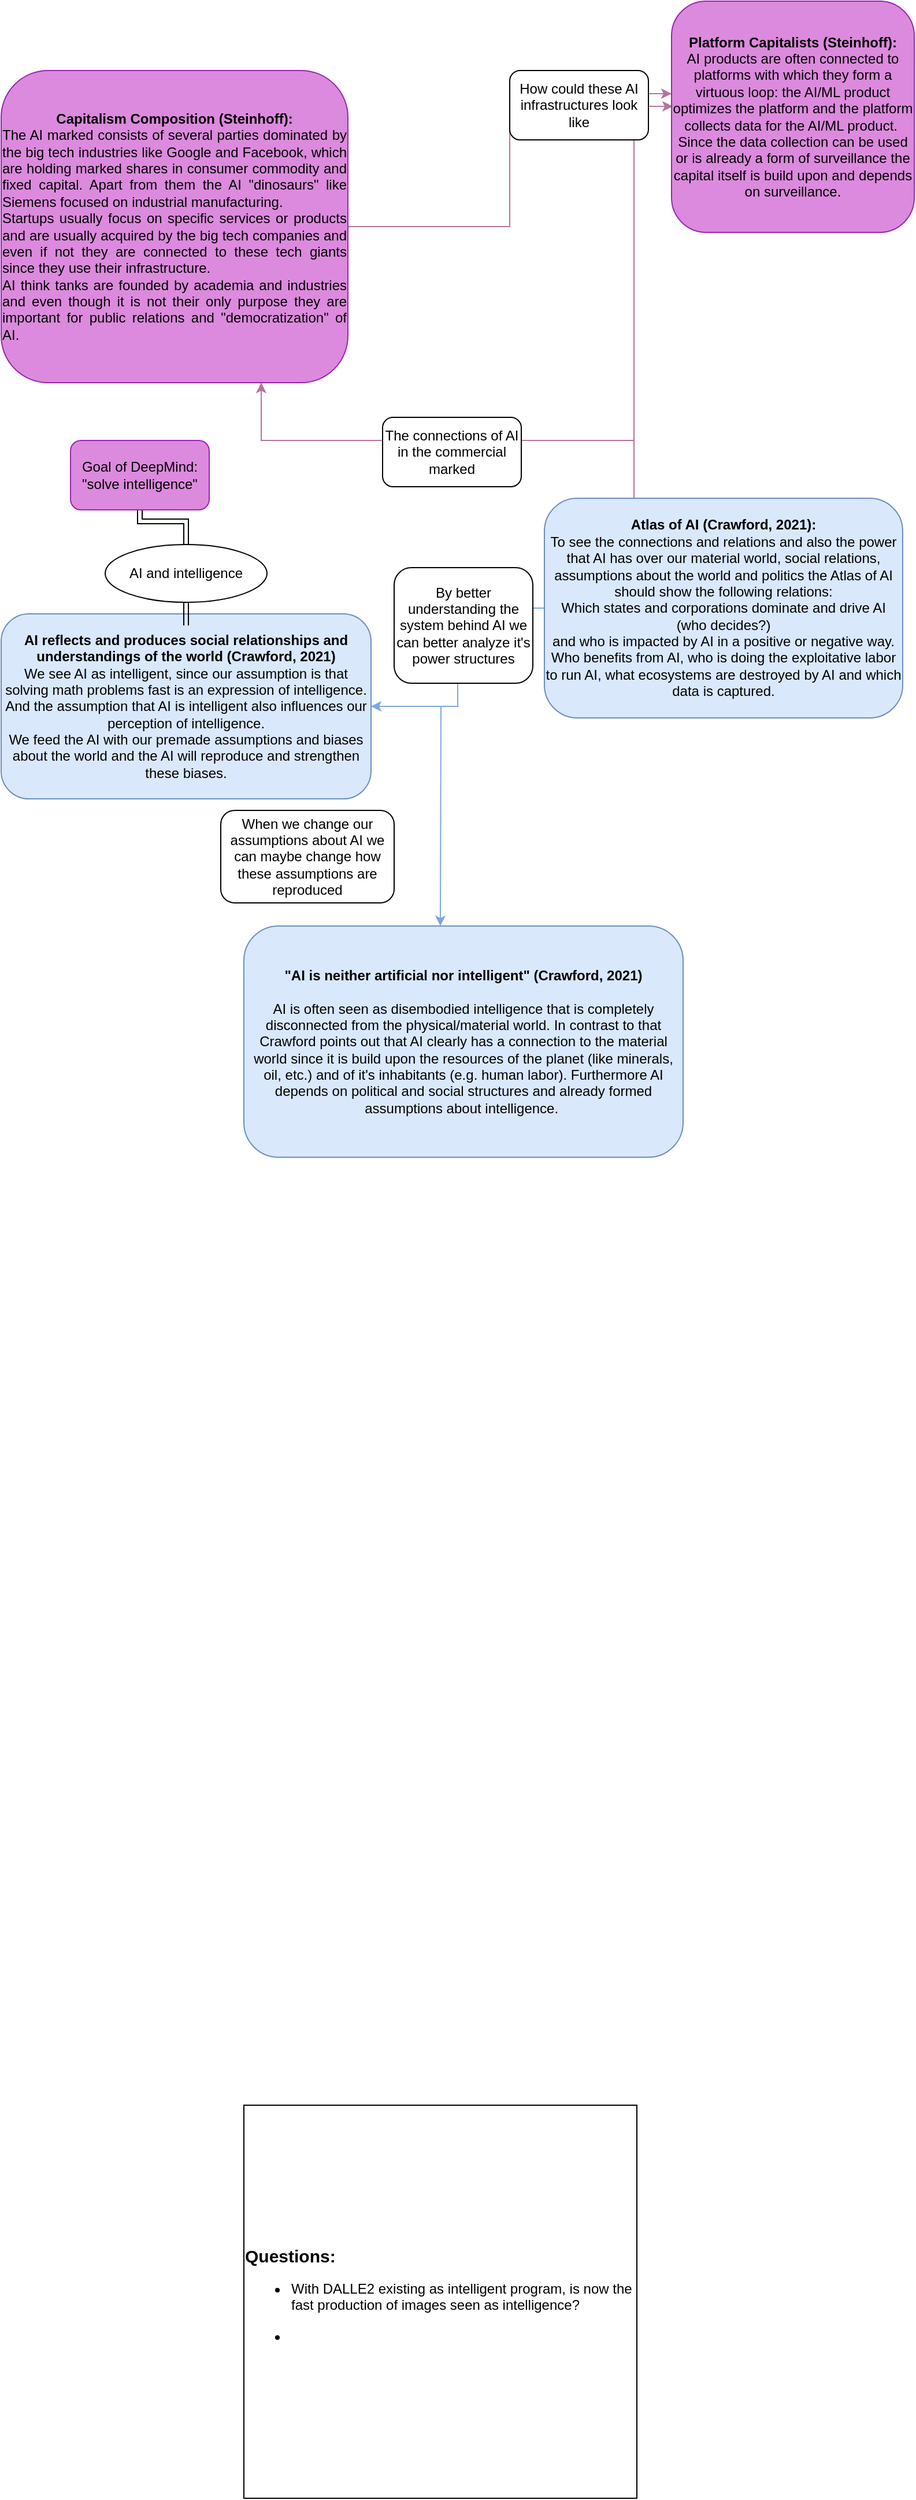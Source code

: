 <mxfile version="21.2.1" type="github">
  <diagram name="Page-1" id="wxqKnzym9CbN2hfAzfNq">
    <mxGraphModel dx="1588" dy="1900" grid="1" gridSize="10" guides="1" tooltips="1" connect="1" arrows="1" fold="1" page="1" pageScale="1" pageWidth="850" pageHeight="1100" math="0" shadow="0">
      <root>
        <mxCell id="0" />
        <mxCell id="1" parent="0" />
        <mxCell id="Oei4Xzemq2DtPW6H26rk-1" value="&lt;div&gt;&lt;b&gt;&quot;AI is neither&lt;span dir=&quot;ltr&quot; role=&quot;presentation&quot; style=&quot;left: 79.96%; top: 32.31%; font-size: calc(var(--scale-factor)*11.00px); font-family: sans-serif;&quot;&gt; &lt;/span&gt;&lt;span dir=&quot;ltr&quot; role=&quot;presentation&quot; style=&quot;left: 80.87%; top: 32.31%; font-size: calc(var(--scale-factor)*11.00px); font-family: sans-serif; transform: scaleX(0.896);&quot;&gt;ar&lt;/span&gt;&lt;span dir=&quot;ltr&quot; role=&quot;presentation&quot; style=&quot;left: 15.91%; top: 34.6%; font-size: calc(var(--scale-factor)*11.00px); font-family: sans-serif; transform: scaleX(0.932);&quot;&gt;ti&lt;/span&gt;&lt;span dir=&quot;ltr&quot; role=&quot;presentation&quot; style=&quot;left: 17.49%; top: 34.6%; font-size: calc(var(--scale-factor)*11.00px); font-family: sans-serif; transform: scaleX(0.887);&quot;&gt;fi&lt;/span&gt;&lt;span dir=&quot;ltr&quot; role=&quot;presentation&quot; style=&quot;left: 18.96%; top: 34.6%; font-size: calc(var(--scale-factor)*11.00px); font-family: sans-serif; transform: scaleX(0.891);&quot;&gt;cial&lt;/span&gt;&lt;span dir=&quot;ltr&quot; role=&quot;presentation&quot; style=&quot;left: 22.81%; top: 34.6%; font-size: calc(var(--scale-factor)*11.00px); font-family: sans-serif;&quot;&gt; &lt;/span&gt;&lt;span dir=&quot;ltr&quot; role=&quot;presentation&quot; style=&quot;left: 24.08%; top: 34.6%; font-size: calc(var(--scale-factor)*11.00px); font-family: sans-serif; transform: scaleX(0.872);&quot;&gt;nor&lt;/span&gt;&lt;span dir=&quot;ltr&quot; role=&quot;presentation&quot; style=&quot;left: 28.04%; top: 34.6%; font-size: calc(var(--scale-factor)*11.00px); font-family: sans-serif;&quot;&gt; &lt;/span&gt;&lt;span dir=&quot;ltr&quot; role=&quot;presentation&quot; style=&quot;left: 29.32%; top: 34.6%; font-size: calc(var(--scale-factor)*11.00px); font-family: sans-serif; transform: scaleX(0.818);&quot;&gt;intelligent&quot; (Crawford, 2021)&lt;br&gt;&lt;/span&gt;&lt;/b&gt;&lt;/div&gt;&lt;div&gt;&lt;b&gt;&lt;span dir=&quot;ltr&quot; role=&quot;presentation&quot; style=&quot;left: 29.32%; top: 34.6%; font-size: calc(var(--scale-factor)*11.00px); font-family: sans-serif; transform: scaleX(0.818);&quot;&gt;&lt;br&gt;&lt;/span&gt;&lt;/b&gt;&lt;/div&gt;&lt;div&gt;&lt;span dir=&quot;ltr&quot; role=&quot;presentation&quot; style=&quot;left: 29.32%; top: 34.6%; font-size: calc(var(--scale-factor)*11.00px); font-family: sans-serif; transform: scaleX(0.818);&quot;&gt;AI is often seen as disembodied intelligence that is completely disconnected from the physical/material world. In contrast to that Crawford points out that AI clearly has a connection to the material world since it is build upon the resources of the planet (like minerals, oil, etc.) and of it&#39;s inhabitants (e.g. human labor). Furthermore AI depends on political and social structures and already formed assumptions about intelligence.&amp;nbsp; &lt;br&gt;&lt;/span&gt;&lt;/div&gt;" style="rounded=1;whiteSpace=wrap;html=1;fillColor=#dae8fc;strokeColor=#6c8ebf;" parent="1" vertex="1">
          <mxGeometry x="250" y="-290" width="380" height="200" as="geometry" />
        </mxCell>
        <mxCell id="Oei4Xzemq2DtPW6H26rk-7" style="edgeStyle=orthogonalEdgeStyle;rounded=0;orthogonalLoop=1;jettySize=auto;html=1;entryX=0.5;entryY=0;entryDx=0;entryDy=0;strokeColor=#7EA6E0;" parent="1" source="Oei4Xzemq2DtPW6H26rk-2" edge="1">
          <mxGeometry relative="1" as="geometry">
            <mxPoint x="420" y="-290" as="targetPoint" />
          </mxGeometry>
        </mxCell>
        <mxCell id="IGWxZJ-rzR9LiD5vWE0U-2" style="rounded=0;orthogonalLoop=1;jettySize=auto;html=1;exitX=0.5;exitY=0;exitDx=0;exitDy=0;shape=link;edgeStyle=orthogonalEdgeStyle;strokeColor=#000000;" edge="1" parent="1" source="IGWxZJ-rzR9LiD5vWE0U-3" target="IGWxZJ-rzR9LiD5vWE0U-1">
          <mxGeometry relative="1" as="geometry" />
        </mxCell>
        <mxCell id="Oei4Xzemq2DtPW6H26rk-2" value="&lt;div&gt;&lt;b&gt;AI reflects and produces social relationships and understandings of the world (Crawford, 2021)&lt;/b&gt;&lt;/div&gt;&lt;div&gt;We see AI as intelligent, since our assumption is that solving math problems fast is an expression of intelligence. And the assumption that AI is intelligent also influences our perception of intelligence. &lt;br&gt;&lt;/div&gt;&lt;div&gt;We feed the AI with our premade assumptions and biases about the world and the AI will reproduce and strengthen these biases. &lt;br&gt;&lt;/div&gt;" style="rounded=1;whiteSpace=wrap;html=1;fillColor=#dae8fc;strokeColor=#6c8ebf;" parent="1" vertex="1">
          <mxGeometry x="40" y="-560" width="320" height="160" as="geometry" />
        </mxCell>
        <mxCell id="Oei4Xzemq2DtPW6H26rk-6" value="When we change our assumptions about AI we can maybe change how these assumptions are reproduced" style="rounded=1;whiteSpace=wrap;html=1;" parent="1" vertex="1">
          <mxGeometry x="230" y="-390" width="150" height="80" as="geometry" />
        </mxCell>
        <mxCell id="Oei4Xzemq2DtPW6H26rk-8" value="&lt;div align=&quot;left&quot;&gt;&lt;b&gt;&lt;font style=&quot;font-size: 15px;&quot;&gt;Questions:&lt;/font&gt;&lt;/b&gt;&lt;/div&gt;&lt;div align=&quot;left&quot;&gt;&lt;ul&gt;&lt;li&gt;With DALLE2 existing as intelligent program, is now the fast production of images seen as intelligence?&amp;nbsp;&lt;/li&gt;&lt;/ul&gt;&lt;/div&gt;&lt;div align=&quot;left&quot;&gt;&lt;ul&gt;&lt;li&gt;&lt;br&gt;&lt;/li&gt;&lt;/ul&gt;&lt;/div&gt;" style="whiteSpace=wrap;html=1;aspect=fixed;" parent="1" vertex="1">
          <mxGeometry x="250" y="730" width="340" height="340" as="geometry" />
        </mxCell>
        <mxCell id="Oei4Xzemq2DtPW6H26rk-12" style="edgeStyle=orthogonalEdgeStyle;rounded=0;orthogonalLoop=1;jettySize=auto;html=1;exitX=0;exitY=0.5;exitDx=0;exitDy=0;entryX=1;entryY=0.5;entryDx=0;entryDy=0;strokeColor=#7EA6E0;" parent="1" source="Oei4Xzemq2DtPW6H26rk-9" target="Oei4Xzemq2DtPW6H26rk-2" edge="1">
          <mxGeometry relative="1" as="geometry" />
        </mxCell>
        <mxCell id="IGWxZJ-rzR9LiD5vWE0U-13" style="edgeStyle=orthogonalEdgeStyle;rounded=0;orthogonalLoop=1;jettySize=auto;html=1;exitX=0.25;exitY=0;exitDx=0;exitDy=0;entryX=0.75;entryY=1;entryDx=0;entryDy=0;strokeColor=#B5739D;" edge="1" parent="1" source="Oei4Xzemq2DtPW6H26rk-9" target="IGWxZJ-rzR9LiD5vWE0U-5">
          <mxGeometry relative="1" as="geometry" />
        </mxCell>
        <mxCell id="IGWxZJ-rzR9LiD5vWE0U-14" style="edgeStyle=orthogonalEdgeStyle;rounded=0;orthogonalLoop=1;jettySize=auto;html=1;exitX=0.25;exitY=0;exitDx=0;exitDy=0;entryX=0;entryY=0.4;entryDx=0;entryDy=0;entryPerimeter=0;strokeColor=#B5739D;" edge="1" parent="1" source="Oei4Xzemq2DtPW6H26rk-9" target="IGWxZJ-rzR9LiD5vWE0U-8">
          <mxGeometry relative="1" as="geometry" />
        </mxCell>
        <mxCell id="Oei4Xzemq2DtPW6H26rk-9" value="&lt;div&gt;&lt;b&gt;Atlas of AI (Crawford, 2021):&lt;/b&gt;&lt;/div&gt;&lt;div&gt;To see the connections and relations and also the power that AI has over our material world, social relations, assumptions about the world and politics the Atlas of AI should show the following relations:&lt;/div&gt;&lt;div&gt;Which states and corporations dominate and drive AI (who decides?)&lt;/div&gt;&lt;div&gt;and who is impacted by AI in a positive or negative way. Who benefits from AI, who is doing the exploitative labor to run AI, what ecosystems are destroyed by AI and which data is captured.&lt;br&gt;&lt;/div&gt;" style="rounded=1;whiteSpace=wrap;html=1;fillColor=#dae8fc;strokeColor=#6c8ebf;" parent="1" vertex="1">
          <mxGeometry x="510" y="-660" width="310" height="190" as="geometry" />
        </mxCell>
        <mxCell id="Oei4Xzemq2DtPW6H26rk-11" value="By better understanding the system behind AI we can better analyze it&#39;s power structures" style="rounded=1;whiteSpace=wrap;html=1;" parent="1" vertex="1">
          <mxGeometry x="380" y="-600" width="120" height="100" as="geometry" />
        </mxCell>
        <mxCell id="IGWxZJ-rzR9LiD5vWE0U-1" value="&lt;div&gt;Goal of DeepMind:&lt;/div&gt;&lt;div&gt;&quot;solve intelligence&quot;&lt;br&gt;&lt;/div&gt;" style="rounded=1;whiteSpace=wrap;html=1;fillColor=#dc8add;strokeColor=#9C22B4;" vertex="1" parent="1">
          <mxGeometry x="100" y="-710" width="120" height="60" as="geometry" />
        </mxCell>
        <mxCell id="IGWxZJ-rzR9LiD5vWE0U-4" value="" style="rounded=0;orthogonalLoop=1;jettySize=auto;html=1;exitX=0.5;exitY=0;exitDx=0;exitDy=0;shape=link;edgeStyle=orthogonalEdgeStyle;strokeColor=#000000;" edge="1" parent="1" source="Oei4Xzemq2DtPW6H26rk-2" target="IGWxZJ-rzR9LiD5vWE0U-3">
          <mxGeometry relative="1" as="geometry">
            <mxPoint x="200" y="-560" as="sourcePoint" />
            <mxPoint x="190" y="-630" as="targetPoint" />
          </mxGeometry>
        </mxCell>
        <mxCell id="IGWxZJ-rzR9LiD5vWE0U-3" value="AI and intelligence" style="ellipse;whiteSpace=wrap;html=1;" vertex="1" parent="1">
          <mxGeometry x="130" y="-620" width="140" height="50" as="geometry" />
        </mxCell>
        <mxCell id="IGWxZJ-rzR9LiD5vWE0U-10" style="edgeStyle=orthogonalEdgeStyle;rounded=0;orthogonalLoop=1;jettySize=auto;html=1;entryX=0.005;entryY=0.455;entryDx=0;entryDy=0;entryPerimeter=0;strokeColor=#B5739D;" edge="1" parent="1" source="IGWxZJ-rzR9LiD5vWE0U-5" target="IGWxZJ-rzR9LiD5vWE0U-8">
          <mxGeometry relative="1" as="geometry" />
        </mxCell>
        <mxCell id="IGWxZJ-rzR9LiD5vWE0U-5" value="&lt;b&gt;Capitalism Composition (Steinhoff):&lt;/b&gt;&lt;br&gt;&lt;div align=&quot;justify&quot;&gt;The AI marked consists of several parties dominated by the big tech industries like Google and Facebook, which are holding marked shares in consumer commodity and fixed capital. Apart from them the AI &quot;dinosaurs&quot; like Siemens focused on industrial manufacturing.&lt;br&gt;Startups usually focus on specific services or products and are usually acquired by the big tech companies and even if not they are connected to these tech giants since they use their infrastructure. &lt;br&gt;&lt;/div&gt;&lt;div align=&quot;justify&quot;&gt;AI think tanks are founded by academia and industries and even though it is not their only purpose they are important for public relations and &quot;democratization&quot; of AI. &lt;br&gt;&lt;/div&gt;" style="rounded=1;fillColor=#DC8ADD;strokeColor=#9C22B4;align=center;horizontal=1;verticalAlign=middle;labelPosition=center;verticalLabelPosition=middle;whiteSpace=wrap;html=1;" vertex="1" parent="1">
          <mxGeometry x="40" y="-1030" width="300" height="270" as="geometry" />
        </mxCell>
        <mxCell id="IGWxZJ-rzR9LiD5vWE0U-7" value="The connections of AI in the commercial marked" style="rounded=1;whiteSpace=wrap;html=1;" vertex="1" parent="1">
          <mxGeometry x="370" y="-730" width="120" height="60" as="geometry" />
        </mxCell>
        <mxCell id="IGWxZJ-rzR9LiD5vWE0U-8" value="&lt;div&gt;&lt;b&gt;Platform Capitalists (Steinhoff):&lt;/b&gt;&lt;/div&gt;&lt;div&gt;AI products are often connected to platforms with which they form a virtuous loop: the AI/ML product optimizes the platform and the platform collects data for the AI/ML product.&amp;nbsp;&lt;/div&gt;&lt;div&gt;Since the data collection can be used or is already a form of surveillance the capital itself is build upon and depends on surveillance.&lt;br&gt;&lt;/div&gt;" style="rounded=1;whiteSpace=wrap;html=1;fillColor=#DC8ADD;strokeColor=#9c22b4;" vertex="1" parent="1">
          <mxGeometry x="620" y="-1090" width="210" height="200" as="geometry" />
        </mxCell>
        <mxCell id="IGWxZJ-rzR9LiD5vWE0U-11" value="How could these AI infrastructures look like" style="rounded=1;whiteSpace=wrap;html=1;" vertex="1" parent="1">
          <mxGeometry x="480" y="-1030" width="120" height="60" as="geometry" />
        </mxCell>
      </root>
    </mxGraphModel>
  </diagram>
</mxfile>
